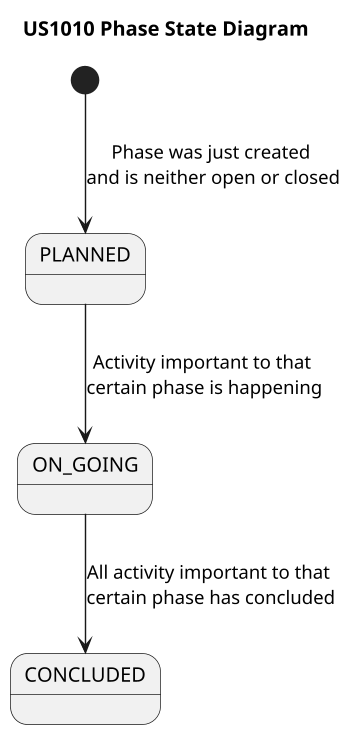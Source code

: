 @startuml US1010_Phase_State_Diagram
'https://plantuml.com/state-diagram

title US1010 Phase State Diagram

scale 350 width

state PLANNED {
}

state ON_GOING {
}

state CONCLUDED {
}

[*] --> PLANNED : Phase was just created \nand is neither open or closed
PLANNED --> ON_GOING : Activity important to that \ncertain phase is happening
ON_GOING --> CONCLUDED : All activity important to that \ncertain phase has concluded

@enduml